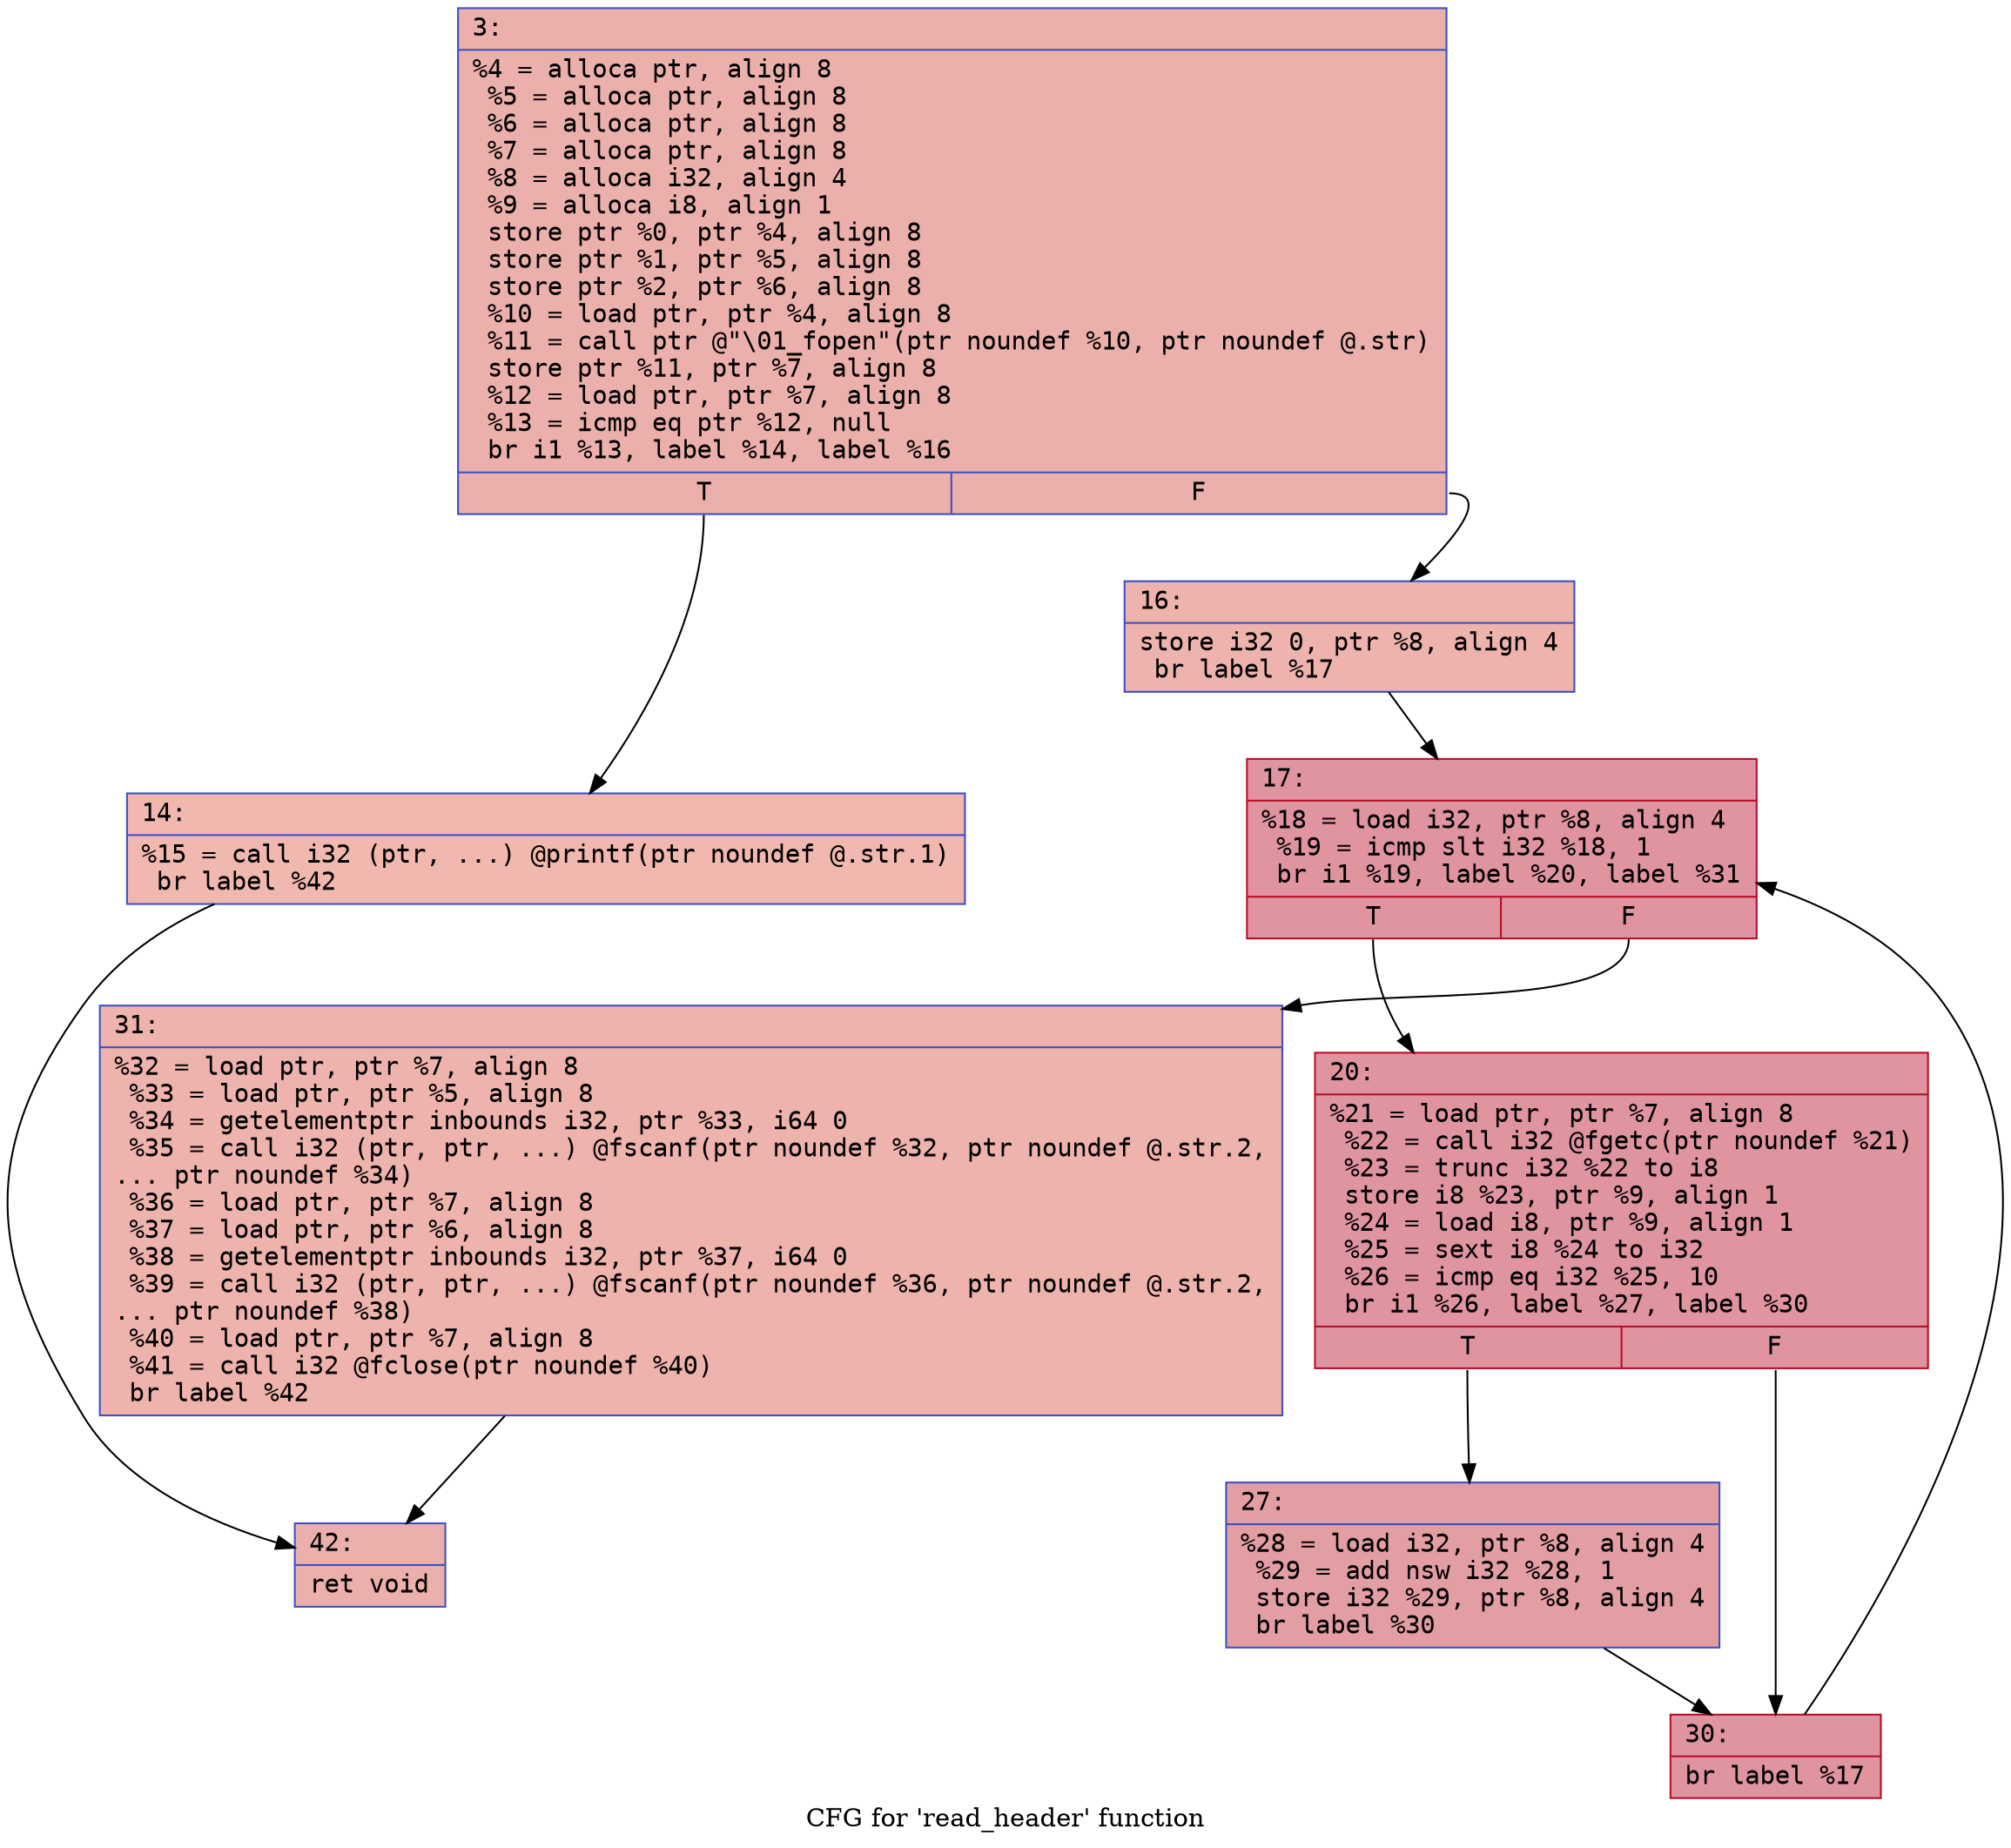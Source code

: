 digraph "CFG for 'read_header' function" {
	label="CFG for 'read_header' function";

	Node0x60000031a170 [shape=record,color="#3d50c3ff", style=filled, fillcolor="#d24b4070" fontname="Courier",label="{3:\l|  %4 = alloca ptr, align 8\l  %5 = alloca ptr, align 8\l  %6 = alloca ptr, align 8\l  %7 = alloca ptr, align 8\l  %8 = alloca i32, align 4\l  %9 = alloca i8, align 1\l  store ptr %0, ptr %4, align 8\l  store ptr %1, ptr %5, align 8\l  store ptr %2, ptr %6, align 8\l  %10 = load ptr, ptr %4, align 8\l  %11 = call ptr @\"\\01_fopen\"(ptr noundef %10, ptr noundef @.str)\l  store ptr %11, ptr %7, align 8\l  %12 = load ptr, ptr %7, align 8\l  %13 = icmp eq ptr %12, null\l  br i1 %13, label %14, label %16\l|{<s0>T|<s1>F}}"];
	Node0x60000031a170:s0 -> Node0x60000031a1c0[tooltip="3 -> 14\nProbability 37.50%" ];
	Node0x60000031a170:s1 -> Node0x60000031a210[tooltip="3 -> 16\nProbability 62.50%" ];
	Node0x60000031a1c0 [shape=record,color="#3d50c3ff", style=filled, fillcolor="#dc5d4a70" fontname="Courier",label="{14:\l|  %15 = call i32 (ptr, ...) @printf(ptr noundef @.str.1)\l  br label %42\l}"];
	Node0x60000031a1c0 -> Node0x60000031a3f0[tooltip="14 -> 42\nProbability 100.00%" ];
	Node0x60000031a210 [shape=record,color="#3d50c3ff", style=filled, fillcolor="#d6524470" fontname="Courier",label="{16:\l|  store i32 0, ptr %8, align 4\l  br label %17\l}"];
	Node0x60000031a210 -> Node0x60000031a260[tooltip="16 -> 17\nProbability 100.00%" ];
	Node0x60000031a260 [shape=record,color="#b70d28ff", style=filled, fillcolor="#b70d2870" fontname="Courier",label="{17:\l|  %18 = load i32, ptr %8, align 4\l  %19 = icmp slt i32 %18, 1\l  br i1 %19, label %20, label %31\l|{<s0>T|<s1>F}}"];
	Node0x60000031a260:s0 -> Node0x60000031a2b0[tooltip="17 -> 20\nProbability 96.88%" ];
	Node0x60000031a260:s1 -> Node0x60000031a3a0[tooltip="17 -> 31\nProbability 3.12%" ];
	Node0x60000031a2b0 [shape=record,color="#b70d28ff", style=filled, fillcolor="#b70d2870" fontname="Courier",label="{20:\l|  %21 = load ptr, ptr %7, align 8\l  %22 = call i32 @fgetc(ptr noundef %21)\l  %23 = trunc i32 %22 to i8\l  store i8 %23, ptr %9, align 1\l  %24 = load i8, ptr %9, align 1\l  %25 = sext i8 %24 to i32\l  %26 = icmp eq i32 %25, 10\l  br i1 %26, label %27, label %30\l|{<s0>T|<s1>F}}"];
	Node0x60000031a2b0:s0 -> Node0x60000031a300[tooltip="20 -> 27\nProbability 50.00%" ];
	Node0x60000031a2b0:s1 -> Node0x60000031a350[tooltip="20 -> 30\nProbability 50.00%" ];
	Node0x60000031a300 [shape=record,color="#3d50c3ff", style=filled, fillcolor="#be242e70" fontname="Courier",label="{27:\l|  %28 = load i32, ptr %8, align 4\l  %29 = add nsw i32 %28, 1\l  store i32 %29, ptr %8, align 4\l  br label %30\l}"];
	Node0x60000031a300 -> Node0x60000031a350[tooltip="27 -> 30\nProbability 100.00%" ];
	Node0x60000031a350 [shape=record,color="#b70d28ff", style=filled, fillcolor="#b70d2870" fontname="Courier",label="{30:\l|  br label %17\l}"];
	Node0x60000031a350 -> Node0x60000031a260[tooltip="30 -> 17\nProbability 100.00%" ];
	Node0x60000031a3a0 [shape=record,color="#3d50c3ff", style=filled, fillcolor="#d6524470" fontname="Courier",label="{31:\l|  %32 = load ptr, ptr %7, align 8\l  %33 = load ptr, ptr %5, align 8\l  %34 = getelementptr inbounds i32, ptr %33, i64 0\l  %35 = call i32 (ptr, ptr, ...) @fscanf(ptr noundef %32, ptr noundef @.str.2,\l... ptr noundef %34)\l  %36 = load ptr, ptr %7, align 8\l  %37 = load ptr, ptr %6, align 8\l  %38 = getelementptr inbounds i32, ptr %37, i64 0\l  %39 = call i32 (ptr, ptr, ...) @fscanf(ptr noundef %36, ptr noundef @.str.2,\l... ptr noundef %38)\l  %40 = load ptr, ptr %7, align 8\l  %41 = call i32 @fclose(ptr noundef %40)\l  br label %42\l}"];
	Node0x60000031a3a0 -> Node0x60000031a3f0[tooltip="31 -> 42\nProbability 100.00%" ];
	Node0x60000031a3f0 [shape=record,color="#3d50c3ff", style=filled, fillcolor="#d24b4070" fontname="Courier",label="{42:\l|  ret void\l}"];
}

